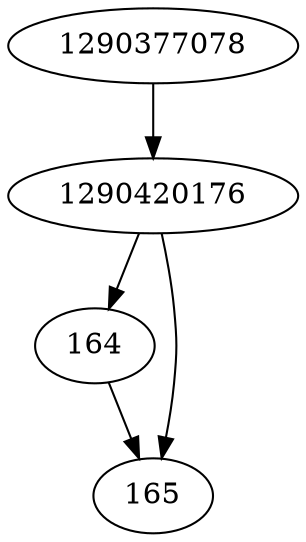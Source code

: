 strict digraph  {
1290420176;
164;
165;
1290377078;
1290420176 -> 164;
1290420176 -> 165;
164 -> 165;
1290377078 -> 1290420176;
}
